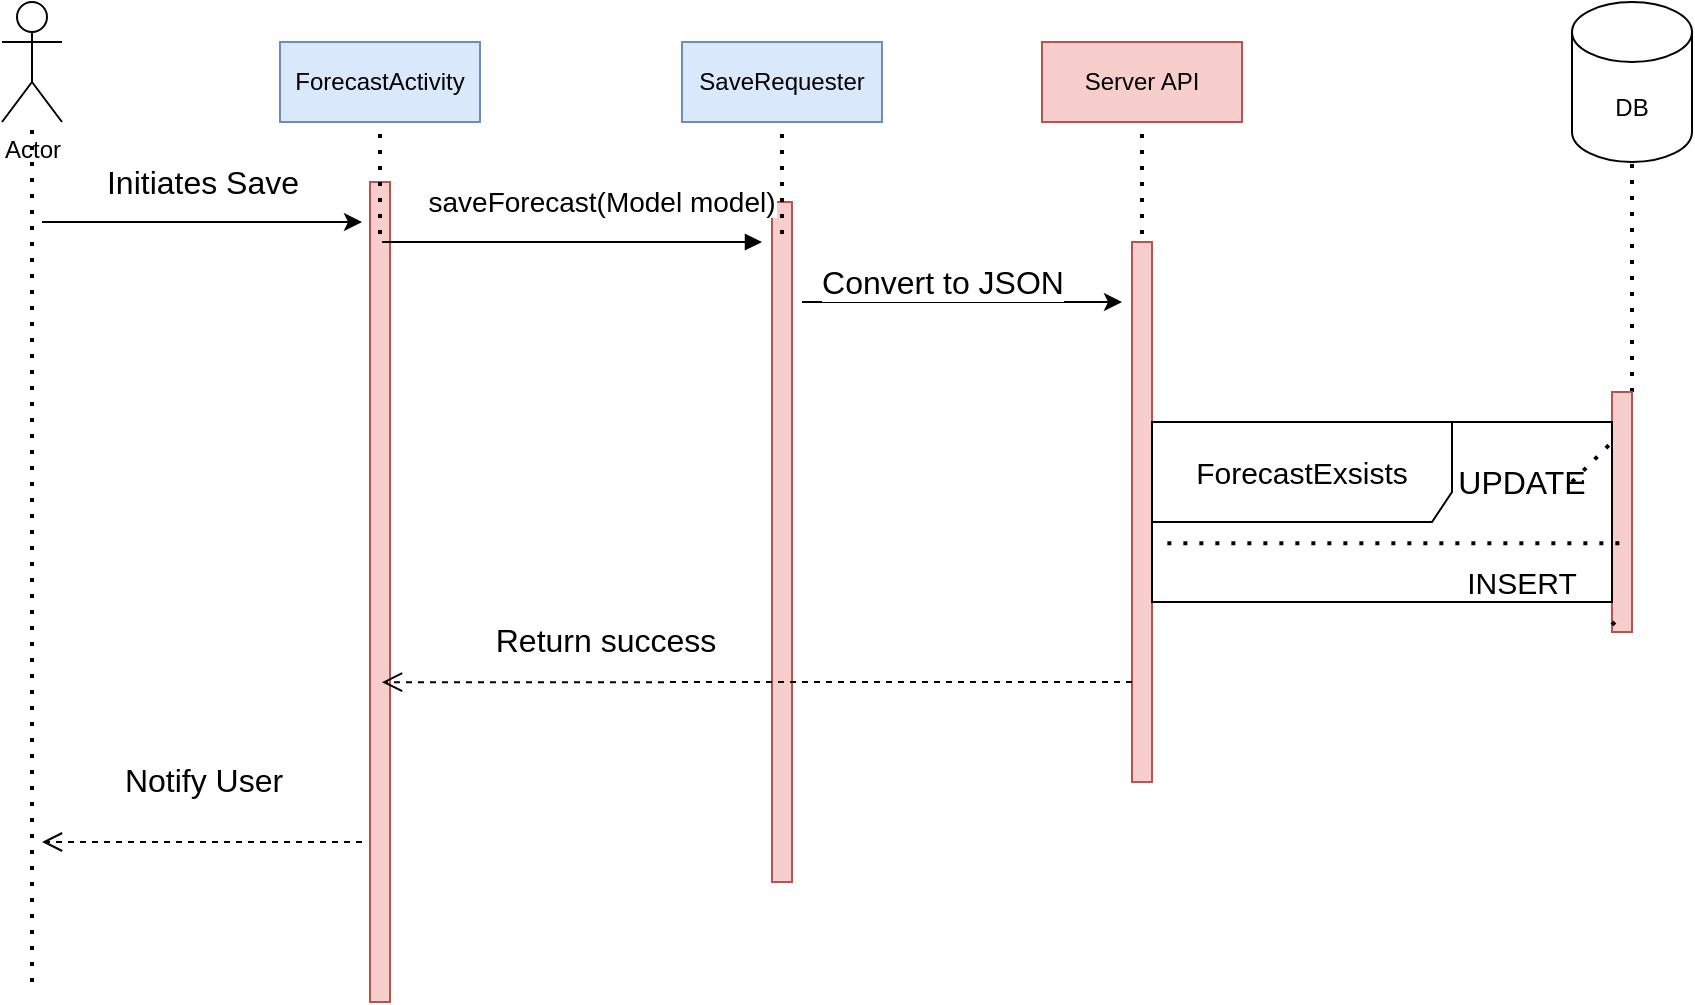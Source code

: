 <mxfile version="14.4.3" type="device"><diagram id="kgpKYQtTHZ0yAKxKKP6v" name="Page-1"><mxGraphModel dx="2031" dy="1134" grid="1" gridSize="10" guides="1" tooltips="1" connect="1" arrows="1" fold="1" page="1" pageScale="1" pageWidth="1100" pageHeight="850" math="0" shadow="0"><root><mxCell id="0"/><mxCell id="1" parent="0"/><mxCell id="z0QBgfLUGMArTx4MRbL0-1" value="Actor" style="shape=umlActor;verticalLabelPosition=bottom;verticalAlign=top;html=1;outlineConnect=0;" vertex="1" parent="1"><mxGeometry x="60" y="220" width="30" height="60" as="geometry"/></mxCell><mxCell id="z0QBgfLUGMArTx4MRbL0-2" value="" style="endArrow=none;dashed=1;html=1;dashPattern=1 3;strokeWidth=2;" edge="1" parent="1" target="z0QBgfLUGMArTx4MRbL0-1"><mxGeometry width="50" height="50" relative="1" as="geometry"><mxPoint x="75" y="710" as="sourcePoint"/><mxPoint x="230" y="370" as="targetPoint"/></mxGeometry></mxCell><mxCell id="z0QBgfLUGMArTx4MRbL0-3" value="ForecastActivity" style="rounded=0;whiteSpace=wrap;html=1;shadow=0;fillColor=#dae8fc;strokeColor=#6c8ebf;" vertex="1" parent="1"><mxGeometry x="199" y="240" width="100" height="40" as="geometry"/></mxCell><mxCell id="z0QBgfLUGMArTx4MRbL0-4" value="" style="points=[];perimeter=orthogonalPerimeter;rounded=0;shadow=0;strokeWidth=1;fillColor=#f8cecc;strokeColor=#b85450;" vertex="1" parent="1"><mxGeometry x="244" y="310" width="10" height="410" as="geometry"/></mxCell><mxCell id="z0QBgfLUGMArTx4MRbL0-6" value="" style="endArrow=none;dashed=1;html=1;dashPattern=1 3;strokeWidth=2;" edge="1" parent="1"><mxGeometry width="50" height="50" relative="1" as="geometry"><mxPoint x="249" y="336" as="sourcePoint"/><mxPoint x="249" y="282" as="targetPoint"/></mxGeometry></mxCell><mxCell id="z0QBgfLUGMArTx4MRbL0-7" value="SaveRequester" style="rounded=0;whiteSpace=wrap;html=1;shadow=0;fillColor=#dae8fc;strokeColor=#6c8ebf;" vertex="1" parent="1"><mxGeometry x="400" y="240" width="100" height="40" as="geometry"/></mxCell><mxCell id="z0QBgfLUGMArTx4MRbL0-8" value="" style="points=[];perimeter=orthogonalPerimeter;rounded=0;shadow=0;strokeWidth=1;fillColor=#f8cecc;strokeColor=#b85450;" vertex="1" parent="1"><mxGeometry x="445" y="320" width="10" height="340" as="geometry"/></mxCell><mxCell id="z0QBgfLUGMArTx4MRbL0-9" value="" style="endArrow=none;dashed=1;html=1;dashPattern=1 3;strokeWidth=2;" edge="1" parent="1"><mxGeometry width="50" height="50" relative="1" as="geometry"><mxPoint x="450" y="336" as="sourcePoint"/><mxPoint x="450" y="282" as="targetPoint"/></mxGeometry></mxCell><mxCell id="z0QBgfLUGMArTx4MRbL0-10" value="Server API" style="rounded=0;whiteSpace=wrap;html=1;shadow=0;fillColor=#f8cecc;strokeColor=#b85450;" vertex="1" parent="1"><mxGeometry x="580" y="240" width="100" height="40" as="geometry"/></mxCell><mxCell id="z0QBgfLUGMArTx4MRbL0-11" value="" style="points=[];perimeter=orthogonalPerimeter;rounded=0;shadow=0;strokeWidth=1;fillColor=#f8cecc;strokeColor=#b85450;" vertex="1" parent="1"><mxGeometry x="625" y="340" width="10" height="270" as="geometry"/></mxCell><mxCell id="z0QBgfLUGMArTx4MRbL0-12" value="" style="endArrow=none;dashed=1;html=1;dashPattern=1 3;strokeWidth=2;" edge="1" parent="1"><mxGeometry width="50" height="50" relative="1" as="geometry"><mxPoint x="630" y="336" as="sourcePoint"/><mxPoint x="630" y="282" as="targetPoint"/></mxGeometry></mxCell><mxCell id="z0QBgfLUGMArTx4MRbL0-13" value="DB" style="shape=cylinder3;whiteSpace=wrap;html=1;boundedLbl=1;backgroundOutline=1;size=15;rounded=0;shadow=0;" vertex="1" parent="1"><mxGeometry x="845" y="220" width="60" height="80" as="geometry"/></mxCell><mxCell id="z0QBgfLUGMArTx4MRbL0-20" value="saveForecast(Model model)" style="verticalAlign=bottom;endArrow=block;shadow=0;strokeWidth=1;fontSize=14;" edge="1" parent="1"><mxGeometry x="0.158" y="10" relative="1" as="geometry"><mxPoint x="250" y="340" as="sourcePoint"/><mxPoint x="440" y="340" as="targetPoint"/><mxPoint as="offset"/></mxGeometry></mxCell><mxCell id="z0QBgfLUGMArTx4MRbL0-24" value="" style="endArrow=none;dashed=1;html=1;dashPattern=1 3;strokeWidth=2;entryX=0.5;entryY=1;entryDx=0;entryDy=0;entryPerimeter=0;" edge="1" parent="1" source="z0QBgfLUGMArTx4MRbL0-27" target="z0QBgfLUGMArTx4MRbL0-13"><mxGeometry width="50" height="50" relative="1" as="geometry"><mxPoint x="855" y="610" as="sourcePoint"/><mxPoint x="875" y="330" as="targetPoint"/></mxGeometry></mxCell><mxCell id="z0QBgfLUGMArTx4MRbL0-27" value="" style="points=[];perimeter=orthogonalPerimeter;rounded=0;shadow=0;strokeWidth=1;fillColor=#f8cecc;strokeColor=#b85450;" vertex="1" parent="1"><mxGeometry x="865" y="415" width="10" height="120" as="geometry"/></mxCell><mxCell id="z0QBgfLUGMArTx4MRbL0-28" value="" style="endArrow=none;dashed=1;html=1;dashPattern=1 3;strokeWidth=2;entryX=0.5;entryY=1;entryDx=0;entryDy=0;entryPerimeter=0;" edge="1" parent="1" target="z0QBgfLUGMArTx4MRbL0-27"><mxGeometry width="50" height="50" relative="1" as="geometry"><mxPoint x="865" y="530" as="sourcePoint"/><mxPoint x="765" y="320" as="targetPoint"/></mxGeometry></mxCell><mxCell id="z0QBgfLUGMArTx4MRbL0-34" value="" style="endArrow=none;dashed=1;html=1;dashPattern=1 3;strokeWidth=2;fontSize=15;" edge="1" parent="1"><mxGeometry width="50" height="50" relative="1" as="geometry"><mxPoint x="850" y="460.142" as="sourcePoint"/><mxPoint x="851" y="460" as="targetPoint"/></mxGeometry></mxCell><mxCell id="z0QBgfLUGMArTx4MRbL0-45" value="" style="endArrow=none;dashed=1;html=1;dashPattern=1 3;strokeWidth=2;" edge="1" parent="1"><mxGeometry width="50" height="50" relative="1" as="geometry"><mxPoint x="845" y="460" as="sourcePoint"/><mxPoint x="865" y="440" as="targetPoint"/></mxGeometry></mxCell><mxCell id="z0QBgfLUGMArTx4MRbL0-46" value="ForecastExsists" style="shape=umlFrame;whiteSpace=wrap;html=1;rounded=0;shadow=0;fontSize=15;width=150;height=50;" vertex="1" parent="1"><mxGeometry x="635" y="430" width="230" height="90" as="geometry"/></mxCell><mxCell id="z0QBgfLUGMArTx4MRbL0-49" value="INSERT" style="text;html=1;strokeColor=none;fillColor=none;align=center;verticalAlign=middle;whiteSpace=wrap;rounded=0;shadow=0;fontSize=15;" vertex="1" parent="1"><mxGeometry x="800" y="500" width="40" height="20" as="geometry"/></mxCell><mxCell id="z0QBgfLUGMArTx4MRbL0-52" value="" style="endArrow=none;dashed=1;html=1;dashPattern=1 3;strokeWidth=2;fontSize=16;exitX=1.016;exitY=0.673;exitDx=0;exitDy=0;exitPerimeter=0;entryX=0.009;entryY=0.673;entryDx=0;entryDy=0;entryPerimeter=0;" edge="1" parent="1" source="z0QBgfLUGMArTx4MRbL0-46" target="z0QBgfLUGMArTx4MRbL0-46"><mxGeometry width="50" height="50" relative="1" as="geometry"><mxPoint x="480" y="480" as="sourcePoint"/><mxPoint x="640" y="452" as="targetPoint"/></mxGeometry></mxCell><mxCell id="z0QBgfLUGMArTx4MRbL0-56" value="UPDATE" style="text;html=1;strokeColor=none;fillColor=none;align=center;verticalAlign=middle;whiteSpace=wrap;rounded=0;shadow=0;fontSize=16;" vertex="1" parent="1"><mxGeometry x="810" y="450" width="20" height="20" as="geometry"/></mxCell><mxCell id="z0QBgfLUGMArTx4MRbL0-60" value="Notify User" style="verticalAlign=bottom;endArrow=open;dashed=1;endSize=8;shadow=0;strokeWidth=1;fontSize=16;" edge="1" parent="1"><mxGeometry y="-20" relative="1" as="geometry"><mxPoint x="80" y="640" as="targetPoint"/><mxPoint x="240" y="640" as="sourcePoint"/><Array as="points"/><mxPoint x="1" as="offset"/></mxGeometry></mxCell><mxCell id="z0QBgfLUGMArTx4MRbL0-61" value="Return success" style="verticalAlign=bottom;endArrow=open;dashed=1;endSize=8;shadow=0;strokeWidth=1;fontSize=16;entryX=0.6;entryY=0.61;entryDx=0;entryDy=0;entryPerimeter=0;" edge="1" parent="1" target="z0QBgfLUGMArTx4MRbL0-4"><mxGeometry x="0.397" y="-10" relative="1" as="geometry"><mxPoint x="260" y="560" as="targetPoint"/><mxPoint x="625" y="560" as="sourcePoint"/><Array as="points"/><mxPoint x="-1" as="offset"/></mxGeometry></mxCell><mxCell id="z0QBgfLUGMArTx4MRbL0-62" value="Convert to JSON" style="endArrow=classic;html=1;fontSize=16;" edge="1" parent="1"><mxGeometry x="-0.125" y="10" width="50" height="50" relative="1" as="geometry"><mxPoint x="460" y="370" as="sourcePoint"/><mxPoint x="620" y="370" as="targetPoint"/><mxPoint as="offset"/></mxGeometry></mxCell><mxCell id="z0QBgfLUGMArTx4MRbL0-63" value="Initiates Save" style="endArrow=classic;html=1;fontSize=16;" edge="1" parent="1"><mxGeometry y="20" width="50" height="50" relative="1" as="geometry"><mxPoint x="80" y="330" as="sourcePoint"/><mxPoint x="240" y="330" as="targetPoint"/><mxPoint as="offset"/></mxGeometry></mxCell></root></mxGraphModel></diagram></mxfile>